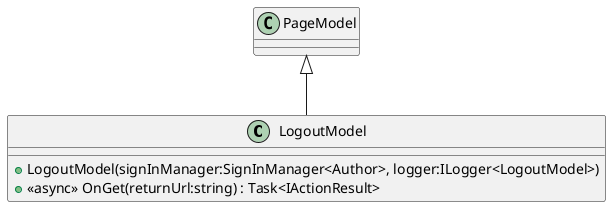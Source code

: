 @startuml
class LogoutModel {
    + LogoutModel(signInManager:SignInManager<Author>, logger:ILogger<LogoutModel>)
    + <<async>> OnGet(returnUrl:string) : Task<IActionResult>
}
PageModel <|-- LogoutModel
@enduml
